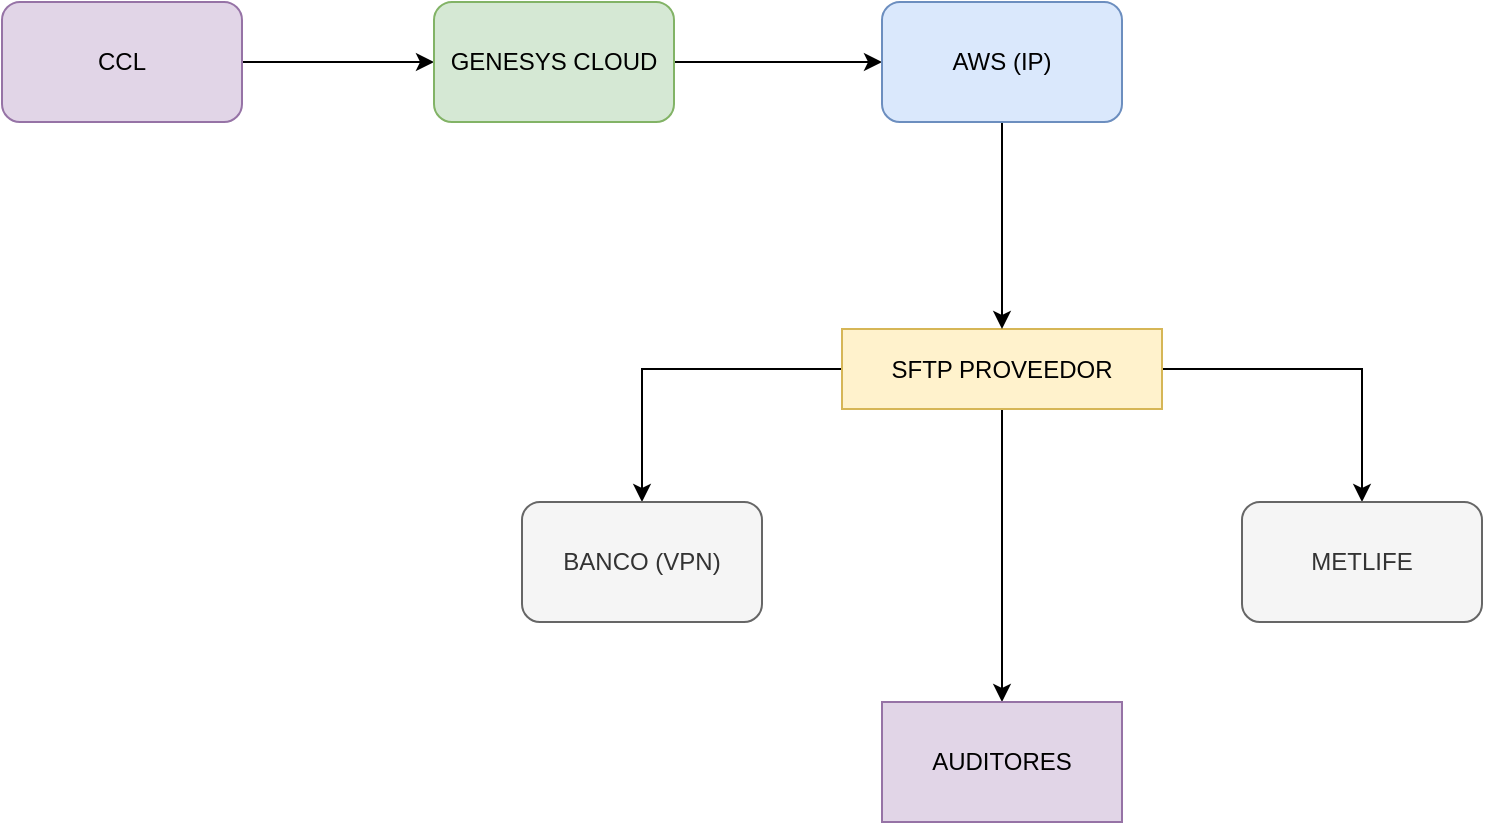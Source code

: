 <mxfile version="21.6.5" type="github">
  <diagram name="Página-1" id="vCYD3Iz1xh7akx7PacE3">
    <mxGraphModel dx="1232" dy="1114" grid="1" gridSize="10" guides="1" tooltips="1" connect="1" arrows="1" fold="1" page="1" pageScale="1" pageWidth="1169" pageHeight="827" math="0" shadow="0">
      <root>
        <mxCell id="0" />
        <mxCell id="1" parent="0" />
        <mxCell id="lpoePymvU6pCeKNDyi6Q-10" style="edgeStyle=orthogonalEdgeStyle;rounded=0;orthogonalLoop=1;jettySize=auto;html=1;" edge="1" parent="1" source="lpoePymvU6pCeKNDyi6Q-1" target="lpoePymvU6pCeKNDyi6Q-2">
          <mxGeometry relative="1" as="geometry" />
        </mxCell>
        <mxCell id="lpoePymvU6pCeKNDyi6Q-11" style="edgeStyle=orthogonalEdgeStyle;rounded=0;orthogonalLoop=1;jettySize=auto;html=1;" edge="1" parent="1" source="lpoePymvU6pCeKNDyi6Q-1" target="lpoePymvU6pCeKNDyi6Q-3">
          <mxGeometry relative="1" as="geometry" />
        </mxCell>
        <mxCell id="lpoePymvU6pCeKNDyi6Q-13" style="edgeStyle=orthogonalEdgeStyle;rounded=0;orthogonalLoop=1;jettySize=auto;html=1;entryX=0.5;entryY=0;entryDx=0;entryDy=0;" edge="1" parent="1" source="lpoePymvU6pCeKNDyi6Q-1" target="lpoePymvU6pCeKNDyi6Q-12">
          <mxGeometry relative="1" as="geometry" />
        </mxCell>
        <mxCell id="lpoePymvU6pCeKNDyi6Q-1" value="SFTP PROVEEDOR" style="rounded=0;whiteSpace=wrap;html=1;fillColor=#fff2cc;strokeColor=#d6b656;gradientColor=none;" vertex="1" parent="1">
          <mxGeometry x="600" y="373.5" width="160" height="40" as="geometry" />
        </mxCell>
        <mxCell id="lpoePymvU6pCeKNDyi6Q-2" value="METLIFE" style="rounded=1;whiteSpace=wrap;html=1;fillColor=#f5f5f5;fontColor=#333333;strokeColor=#666666;" vertex="1" parent="1">
          <mxGeometry x="800" y="460" width="120" height="60" as="geometry" />
        </mxCell>
        <mxCell id="lpoePymvU6pCeKNDyi6Q-3" value="BANCO (VPN)" style="rounded=1;whiteSpace=wrap;html=1;fillColor=#f5f5f5;fontColor=#333333;strokeColor=#666666;" vertex="1" parent="1">
          <mxGeometry x="440" y="460" width="120" height="60" as="geometry" />
        </mxCell>
        <mxCell id="lpoePymvU6pCeKNDyi6Q-6" style="edgeStyle=orthogonalEdgeStyle;rounded=0;orthogonalLoop=1;jettySize=auto;html=1;" edge="1" parent="1" source="lpoePymvU6pCeKNDyi6Q-4" target="lpoePymvU6pCeKNDyi6Q-5">
          <mxGeometry relative="1" as="geometry" />
        </mxCell>
        <mxCell id="lpoePymvU6pCeKNDyi6Q-4" value="CCL" style="rounded=1;whiteSpace=wrap;html=1;fillColor=#e1d5e7;strokeColor=#9673a6;" vertex="1" parent="1">
          <mxGeometry x="180" y="210" width="120" height="60" as="geometry" />
        </mxCell>
        <mxCell id="lpoePymvU6pCeKNDyi6Q-8" value="" style="edgeStyle=orthogonalEdgeStyle;rounded=0;orthogonalLoop=1;jettySize=auto;html=1;" edge="1" parent="1" source="lpoePymvU6pCeKNDyi6Q-5" target="lpoePymvU6pCeKNDyi6Q-7">
          <mxGeometry relative="1" as="geometry" />
        </mxCell>
        <mxCell id="lpoePymvU6pCeKNDyi6Q-5" value="GENESYS CLOUD" style="rounded=1;whiteSpace=wrap;html=1;fillColor=#d5e8d4;strokeColor=#82b366;" vertex="1" parent="1">
          <mxGeometry x="396" y="210" width="120" height="60" as="geometry" />
        </mxCell>
        <mxCell id="lpoePymvU6pCeKNDyi6Q-9" style="edgeStyle=orthogonalEdgeStyle;rounded=0;orthogonalLoop=1;jettySize=auto;html=1;entryX=0.5;entryY=0;entryDx=0;entryDy=0;" edge="1" parent="1" source="lpoePymvU6pCeKNDyi6Q-7" target="lpoePymvU6pCeKNDyi6Q-1">
          <mxGeometry relative="1" as="geometry">
            <mxPoint x="680" y="250" as="targetPoint" />
          </mxGeometry>
        </mxCell>
        <mxCell id="lpoePymvU6pCeKNDyi6Q-7" value="AWS (IP)" style="rounded=1;whiteSpace=wrap;html=1;fillColor=#dae8fc;strokeColor=#6c8ebf;" vertex="1" parent="1">
          <mxGeometry x="620" y="210" width="120" height="60" as="geometry" />
        </mxCell>
        <mxCell id="lpoePymvU6pCeKNDyi6Q-12" value="AUDITORES" style="rounded=0;whiteSpace=wrap;html=1;fillColor=#e1d5e7;strokeColor=#9673a6;" vertex="1" parent="1">
          <mxGeometry x="620" y="560" width="120" height="60" as="geometry" />
        </mxCell>
      </root>
    </mxGraphModel>
  </diagram>
</mxfile>
